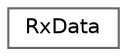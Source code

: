 digraph "Graphical Class Hierarchy"
{
 // LATEX_PDF_SIZE
  bgcolor="transparent";
  edge [fontname=Helvetica,fontsize=10,labelfontname=Helvetica,labelfontsize=10];
  node [fontname=Helvetica,fontsize=10,shape=box,height=0.2,width=0.4];
  rankdir="LR";
  Node0 [id="Node000000",label="RxData",height=0.2,width=0.4,color="grey40", fillcolor="white", style="filled",URL="$struct_rx_data.html",tooltip="Holds data related to the robot's position and status."];
}

